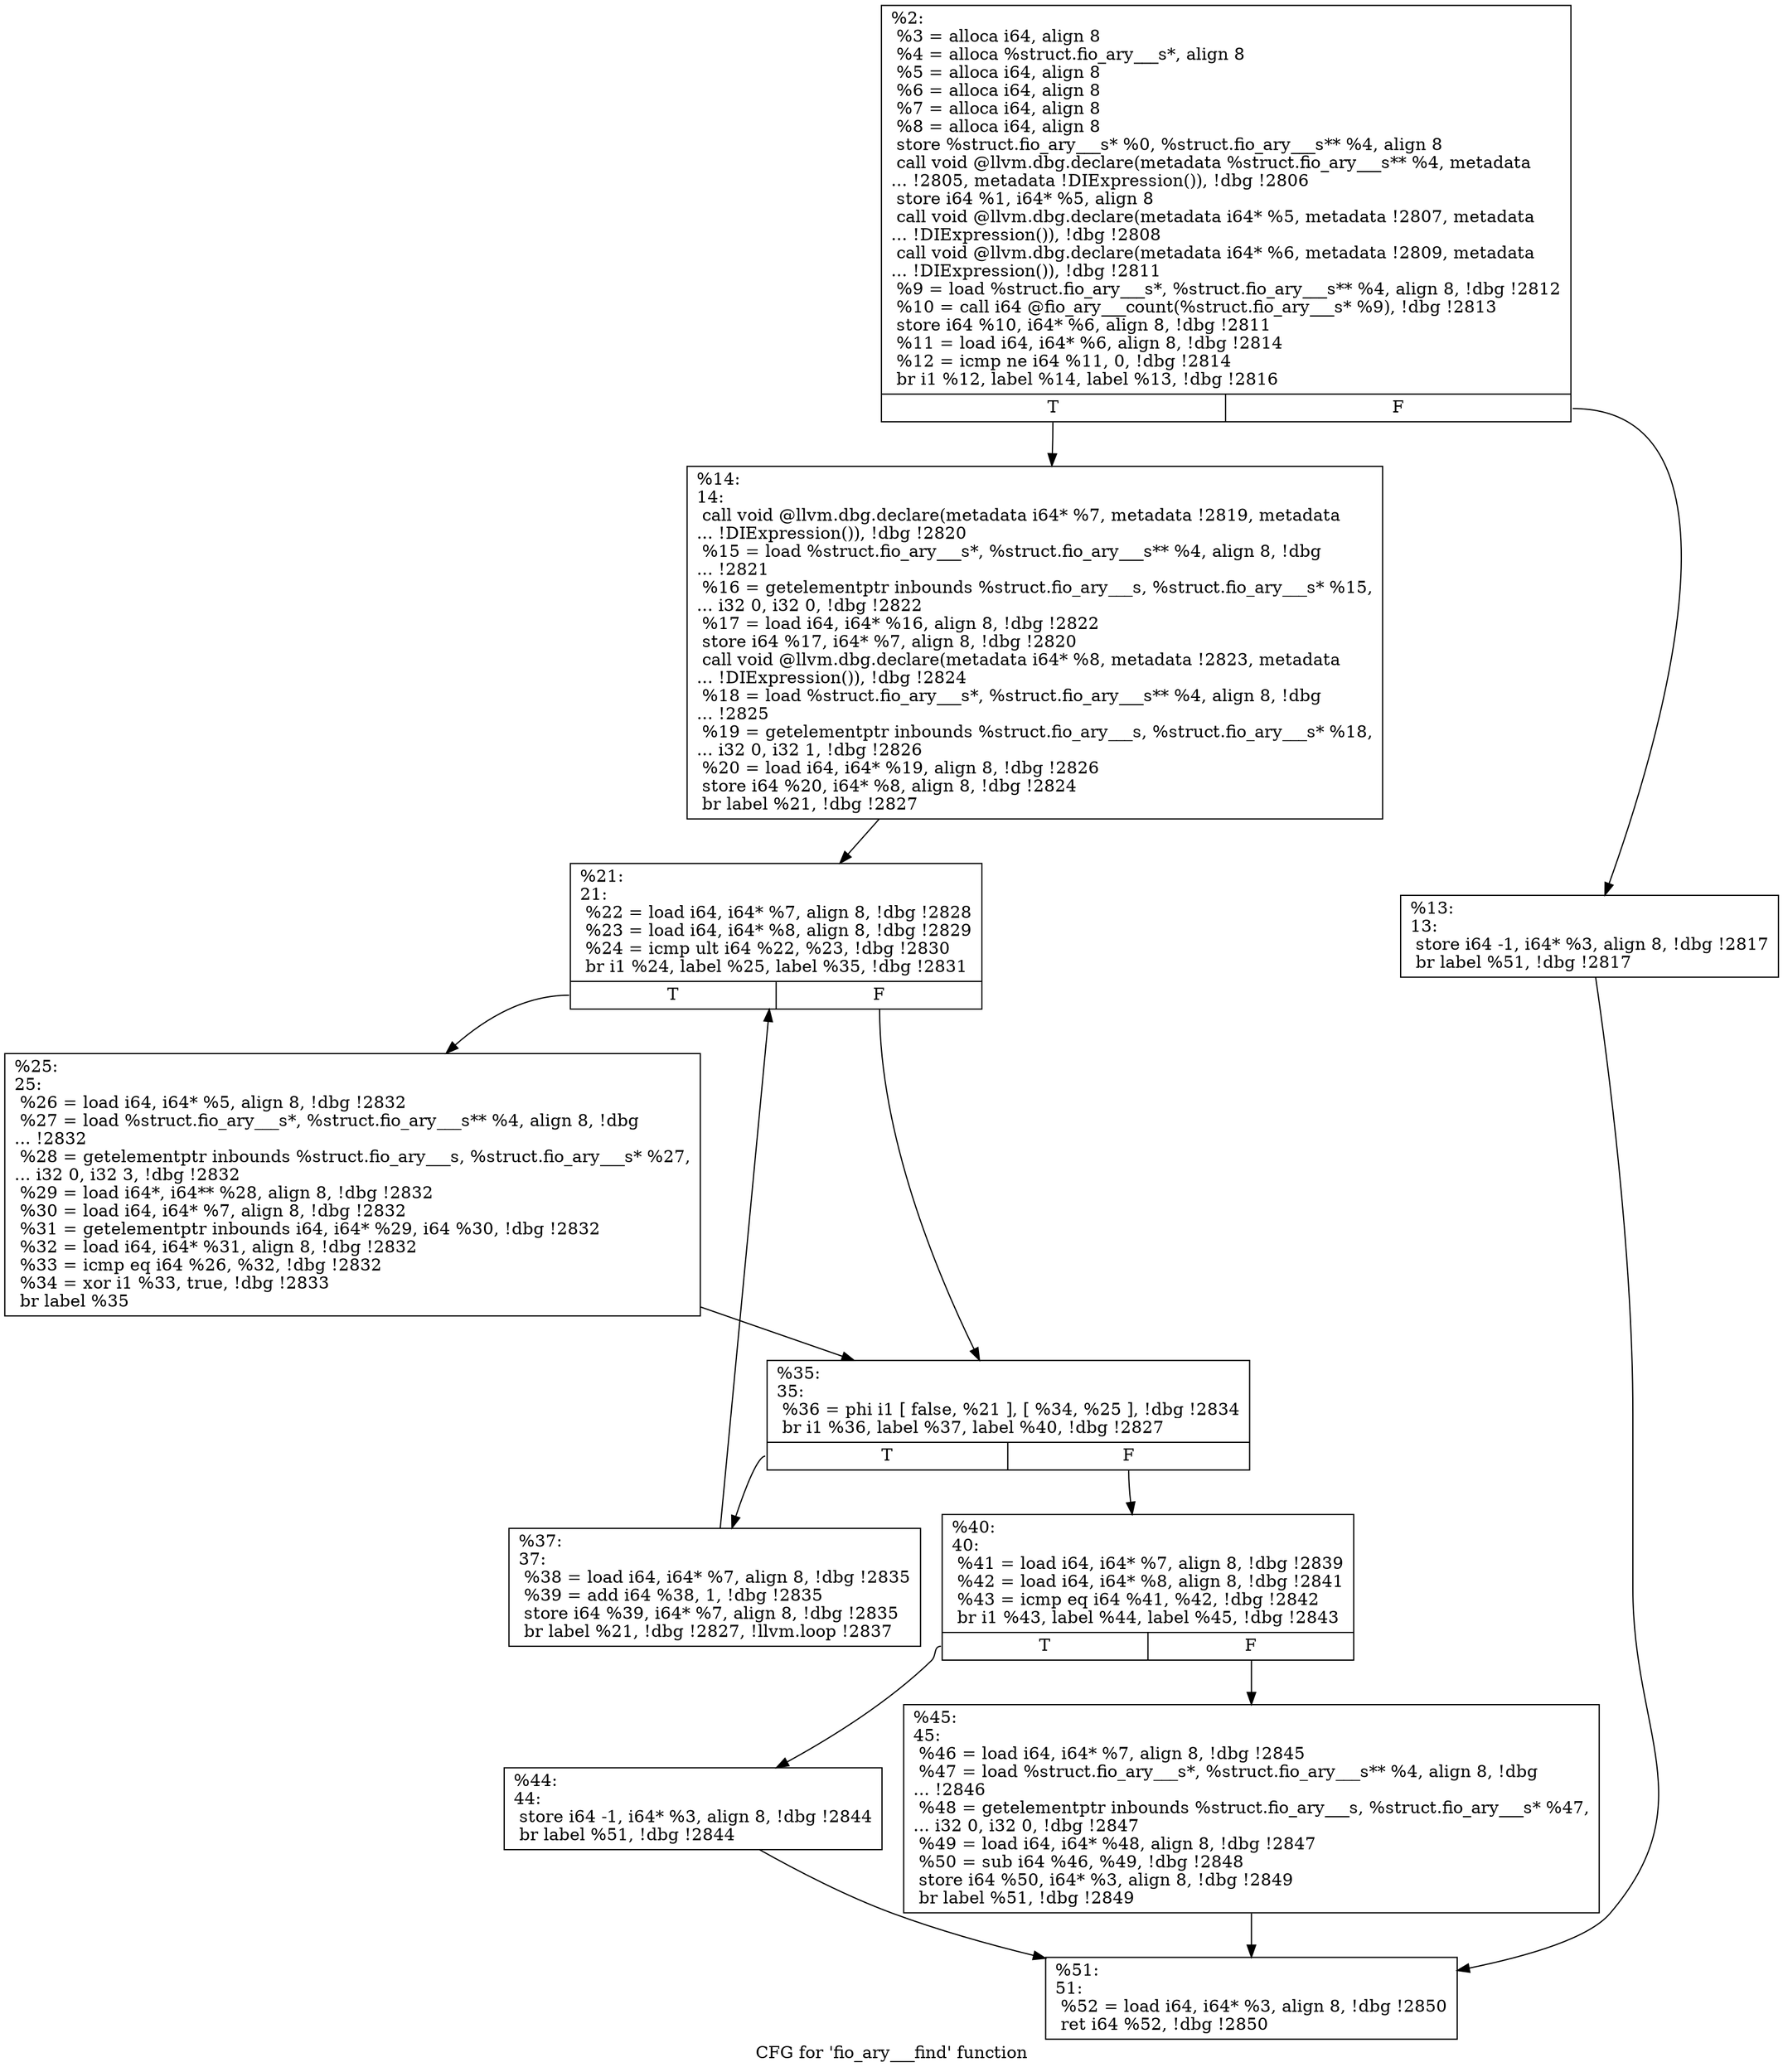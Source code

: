 digraph "CFG for 'fio_ary___find' function" {
	label="CFG for 'fio_ary___find' function";

	Node0x556851a7ebc0 [shape=record,label="{%2:\l  %3 = alloca i64, align 8\l  %4 = alloca %struct.fio_ary___s*, align 8\l  %5 = alloca i64, align 8\l  %6 = alloca i64, align 8\l  %7 = alloca i64, align 8\l  %8 = alloca i64, align 8\l  store %struct.fio_ary___s* %0, %struct.fio_ary___s** %4, align 8\l  call void @llvm.dbg.declare(metadata %struct.fio_ary___s** %4, metadata\l... !2805, metadata !DIExpression()), !dbg !2806\l  store i64 %1, i64* %5, align 8\l  call void @llvm.dbg.declare(metadata i64* %5, metadata !2807, metadata\l... !DIExpression()), !dbg !2808\l  call void @llvm.dbg.declare(metadata i64* %6, metadata !2809, metadata\l... !DIExpression()), !dbg !2811\l  %9 = load %struct.fio_ary___s*, %struct.fio_ary___s** %4, align 8, !dbg !2812\l  %10 = call i64 @fio_ary___count(%struct.fio_ary___s* %9), !dbg !2813\l  store i64 %10, i64* %6, align 8, !dbg !2811\l  %11 = load i64, i64* %6, align 8, !dbg !2814\l  %12 = icmp ne i64 %11, 0, !dbg !2814\l  br i1 %12, label %14, label %13, !dbg !2816\l|{<s0>T|<s1>F}}"];
	Node0x556851a7ebc0:s0 -> Node0x556851a7fe50;
	Node0x556851a7ebc0:s1 -> Node0x556851a7fe00;
	Node0x556851a7fe00 [shape=record,label="{%13:\l13:                                               \l  store i64 -1, i64* %3, align 8, !dbg !2817\l  br label %51, !dbg !2817\l}"];
	Node0x556851a7fe00 -> Node0x556851a800d0;
	Node0x556851a7fe50 [shape=record,label="{%14:\l14:                                               \l  call void @llvm.dbg.declare(metadata i64* %7, metadata !2819, metadata\l... !DIExpression()), !dbg !2820\l  %15 = load %struct.fio_ary___s*, %struct.fio_ary___s** %4, align 8, !dbg\l... !2821\l  %16 = getelementptr inbounds %struct.fio_ary___s, %struct.fio_ary___s* %15,\l... i32 0, i32 0, !dbg !2822\l  %17 = load i64, i64* %16, align 8, !dbg !2822\l  store i64 %17, i64* %7, align 8, !dbg !2820\l  call void @llvm.dbg.declare(metadata i64* %8, metadata !2823, metadata\l... !DIExpression()), !dbg !2824\l  %18 = load %struct.fio_ary___s*, %struct.fio_ary___s** %4, align 8, !dbg\l... !2825\l  %19 = getelementptr inbounds %struct.fio_ary___s, %struct.fio_ary___s* %18,\l... i32 0, i32 1, !dbg !2826\l  %20 = load i64, i64* %19, align 8, !dbg !2826\l  store i64 %20, i64* %8, align 8, !dbg !2824\l  br label %21, !dbg !2827\l}"];
	Node0x556851a7fe50 -> Node0x556851a7fea0;
	Node0x556851a7fea0 [shape=record,label="{%21:\l21:                                               \l  %22 = load i64, i64* %7, align 8, !dbg !2828\l  %23 = load i64, i64* %8, align 8, !dbg !2829\l  %24 = icmp ult i64 %22, %23, !dbg !2830\l  br i1 %24, label %25, label %35, !dbg !2831\l|{<s0>T|<s1>F}}"];
	Node0x556851a7fea0:s0 -> Node0x556851a7fef0;
	Node0x556851a7fea0:s1 -> Node0x556851a7ff40;
	Node0x556851a7fef0 [shape=record,label="{%25:\l25:                                               \l  %26 = load i64, i64* %5, align 8, !dbg !2832\l  %27 = load %struct.fio_ary___s*, %struct.fio_ary___s** %4, align 8, !dbg\l... !2832\l  %28 = getelementptr inbounds %struct.fio_ary___s, %struct.fio_ary___s* %27,\l... i32 0, i32 3, !dbg !2832\l  %29 = load i64*, i64** %28, align 8, !dbg !2832\l  %30 = load i64, i64* %7, align 8, !dbg !2832\l  %31 = getelementptr inbounds i64, i64* %29, i64 %30, !dbg !2832\l  %32 = load i64, i64* %31, align 8, !dbg !2832\l  %33 = icmp eq i64 %26, %32, !dbg !2832\l  %34 = xor i1 %33, true, !dbg !2833\l  br label %35\l}"];
	Node0x556851a7fef0 -> Node0x556851a7ff40;
	Node0x556851a7ff40 [shape=record,label="{%35:\l35:                                               \l  %36 = phi i1 [ false, %21 ], [ %34, %25 ], !dbg !2834\l  br i1 %36, label %37, label %40, !dbg !2827\l|{<s0>T|<s1>F}}"];
	Node0x556851a7ff40:s0 -> Node0x556851a7ff90;
	Node0x556851a7ff40:s1 -> Node0x556851a7ffe0;
	Node0x556851a7ff90 [shape=record,label="{%37:\l37:                                               \l  %38 = load i64, i64* %7, align 8, !dbg !2835\l  %39 = add i64 %38, 1, !dbg !2835\l  store i64 %39, i64* %7, align 8, !dbg !2835\l  br label %21, !dbg !2827, !llvm.loop !2837\l}"];
	Node0x556851a7ff90 -> Node0x556851a7fea0;
	Node0x556851a7ffe0 [shape=record,label="{%40:\l40:                                               \l  %41 = load i64, i64* %7, align 8, !dbg !2839\l  %42 = load i64, i64* %8, align 8, !dbg !2841\l  %43 = icmp eq i64 %41, %42, !dbg !2842\l  br i1 %43, label %44, label %45, !dbg !2843\l|{<s0>T|<s1>F}}"];
	Node0x556851a7ffe0:s0 -> Node0x556851a80030;
	Node0x556851a7ffe0:s1 -> Node0x556851a80080;
	Node0x556851a80030 [shape=record,label="{%44:\l44:                                               \l  store i64 -1, i64* %3, align 8, !dbg !2844\l  br label %51, !dbg !2844\l}"];
	Node0x556851a80030 -> Node0x556851a800d0;
	Node0x556851a80080 [shape=record,label="{%45:\l45:                                               \l  %46 = load i64, i64* %7, align 8, !dbg !2845\l  %47 = load %struct.fio_ary___s*, %struct.fio_ary___s** %4, align 8, !dbg\l... !2846\l  %48 = getelementptr inbounds %struct.fio_ary___s, %struct.fio_ary___s* %47,\l... i32 0, i32 0, !dbg !2847\l  %49 = load i64, i64* %48, align 8, !dbg !2847\l  %50 = sub i64 %46, %49, !dbg !2848\l  store i64 %50, i64* %3, align 8, !dbg !2849\l  br label %51, !dbg !2849\l}"];
	Node0x556851a80080 -> Node0x556851a800d0;
	Node0x556851a800d0 [shape=record,label="{%51:\l51:                                               \l  %52 = load i64, i64* %3, align 8, !dbg !2850\l  ret i64 %52, !dbg !2850\l}"];
}
